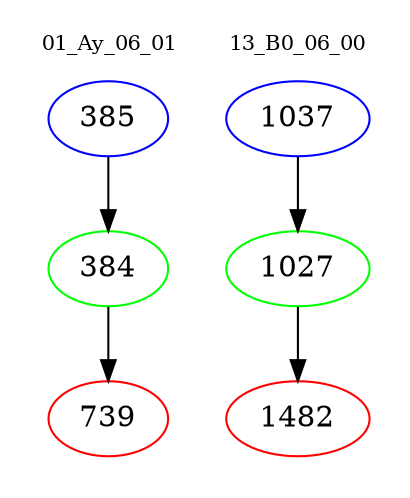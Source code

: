digraph{
subgraph cluster_0 {
color = white
label = "01_Ay_06_01";
fontsize=10;
T0_385 [label="385", color="blue"]
T0_385 -> T0_384 [color="black"]
T0_384 [label="384", color="green"]
T0_384 -> T0_739 [color="black"]
T0_739 [label="739", color="red"]
}
subgraph cluster_1 {
color = white
label = "13_B0_06_00";
fontsize=10;
T1_1037 [label="1037", color="blue"]
T1_1037 -> T1_1027 [color="black"]
T1_1027 [label="1027", color="green"]
T1_1027 -> T1_1482 [color="black"]
T1_1482 [label="1482", color="red"]
}
}
